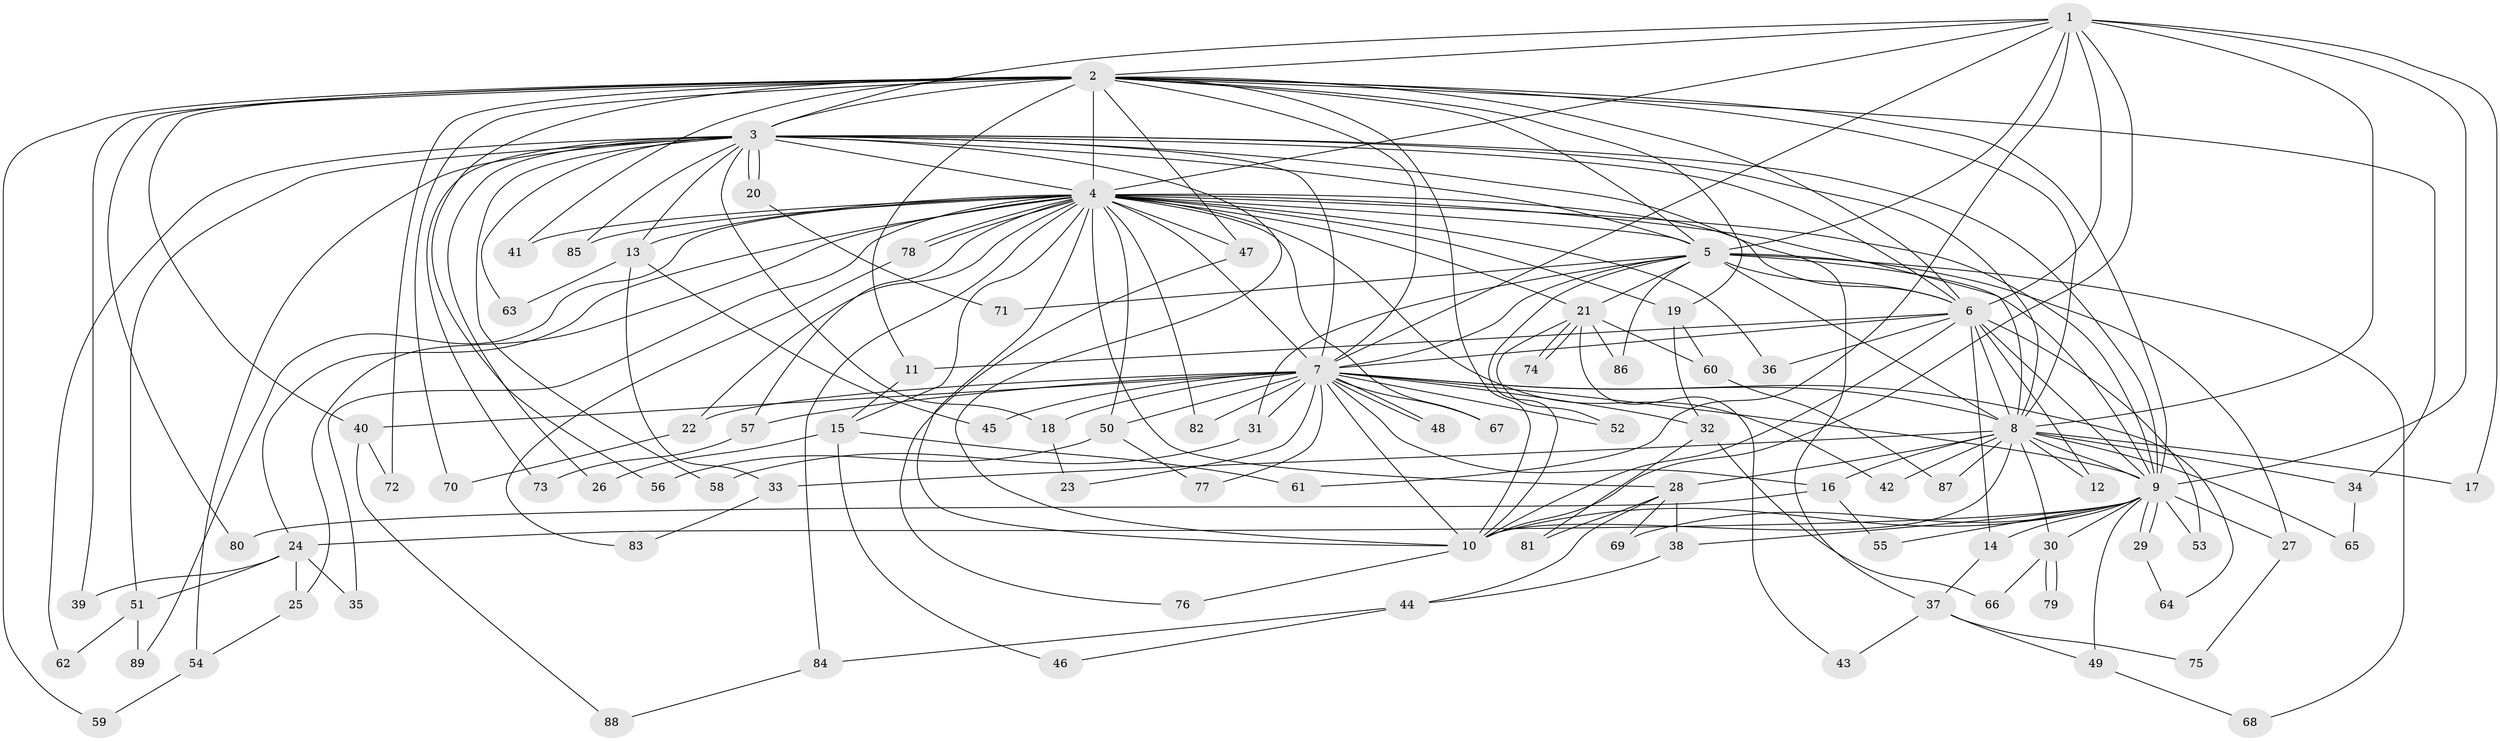 // Generated by graph-tools (version 1.1) at 2025/44/03/09/25 04:44:15]
// undirected, 89 vertices, 203 edges
graph export_dot {
graph [start="1"]
  node [color=gray90,style=filled];
  1;
  2;
  3;
  4;
  5;
  6;
  7;
  8;
  9;
  10;
  11;
  12;
  13;
  14;
  15;
  16;
  17;
  18;
  19;
  20;
  21;
  22;
  23;
  24;
  25;
  26;
  27;
  28;
  29;
  30;
  31;
  32;
  33;
  34;
  35;
  36;
  37;
  38;
  39;
  40;
  41;
  42;
  43;
  44;
  45;
  46;
  47;
  48;
  49;
  50;
  51;
  52;
  53;
  54;
  55;
  56;
  57;
  58;
  59;
  60;
  61;
  62;
  63;
  64;
  65;
  66;
  67;
  68;
  69;
  70;
  71;
  72;
  73;
  74;
  75;
  76;
  77;
  78;
  79;
  80;
  81;
  82;
  83;
  84;
  85;
  86;
  87;
  88;
  89;
  1 -- 2;
  1 -- 3;
  1 -- 4;
  1 -- 5;
  1 -- 6;
  1 -- 7;
  1 -- 8;
  1 -- 9;
  1 -- 10;
  1 -- 17;
  1 -- 61;
  2 -- 3;
  2 -- 4;
  2 -- 5;
  2 -- 6;
  2 -- 7;
  2 -- 8;
  2 -- 9;
  2 -- 10;
  2 -- 11;
  2 -- 19;
  2 -- 34;
  2 -- 39;
  2 -- 40;
  2 -- 41;
  2 -- 47;
  2 -- 56;
  2 -- 59;
  2 -- 70;
  2 -- 72;
  2 -- 80;
  3 -- 4;
  3 -- 5;
  3 -- 6;
  3 -- 7;
  3 -- 8;
  3 -- 9;
  3 -- 10;
  3 -- 13;
  3 -- 18;
  3 -- 20;
  3 -- 20;
  3 -- 26;
  3 -- 37;
  3 -- 51;
  3 -- 54;
  3 -- 58;
  3 -- 62;
  3 -- 63;
  3 -- 73;
  3 -- 85;
  4 -- 5;
  4 -- 6;
  4 -- 7;
  4 -- 8;
  4 -- 9;
  4 -- 10;
  4 -- 13;
  4 -- 15;
  4 -- 19;
  4 -- 21;
  4 -- 22;
  4 -- 24;
  4 -- 25;
  4 -- 28;
  4 -- 35;
  4 -- 36;
  4 -- 41;
  4 -- 42;
  4 -- 47;
  4 -- 50;
  4 -- 57;
  4 -- 67;
  4 -- 78;
  4 -- 78;
  4 -- 82;
  4 -- 84;
  4 -- 85;
  4 -- 89;
  5 -- 6;
  5 -- 7;
  5 -- 8;
  5 -- 9;
  5 -- 10;
  5 -- 21;
  5 -- 27;
  5 -- 31;
  5 -- 68;
  5 -- 71;
  5 -- 86;
  6 -- 7;
  6 -- 8;
  6 -- 9;
  6 -- 10;
  6 -- 11;
  6 -- 12;
  6 -- 14;
  6 -- 36;
  6 -- 53;
  7 -- 8;
  7 -- 9;
  7 -- 10;
  7 -- 16;
  7 -- 18;
  7 -- 22;
  7 -- 23;
  7 -- 31;
  7 -- 32;
  7 -- 40;
  7 -- 45;
  7 -- 48;
  7 -- 48;
  7 -- 50;
  7 -- 52;
  7 -- 57;
  7 -- 64;
  7 -- 67;
  7 -- 77;
  7 -- 82;
  8 -- 9;
  8 -- 10;
  8 -- 12;
  8 -- 16;
  8 -- 17;
  8 -- 28;
  8 -- 30;
  8 -- 33;
  8 -- 34;
  8 -- 42;
  8 -- 65;
  8 -- 87;
  9 -- 10;
  9 -- 14;
  9 -- 24;
  9 -- 27;
  9 -- 29;
  9 -- 29;
  9 -- 30;
  9 -- 38;
  9 -- 49;
  9 -- 53;
  9 -- 55;
  9 -- 69;
  10 -- 76;
  11 -- 15;
  13 -- 33;
  13 -- 45;
  13 -- 63;
  14 -- 37;
  15 -- 26;
  15 -- 46;
  15 -- 61;
  16 -- 55;
  16 -- 80;
  18 -- 23;
  19 -- 32;
  19 -- 60;
  20 -- 71;
  21 -- 43;
  21 -- 52;
  21 -- 60;
  21 -- 74;
  21 -- 74;
  21 -- 86;
  22 -- 70;
  24 -- 25;
  24 -- 35;
  24 -- 39;
  24 -- 51;
  25 -- 54;
  27 -- 75;
  28 -- 38;
  28 -- 44;
  28 -- 69;
  28 -- 81;
  29 -- 64;
  30 -- 66;
  30 -- 79;
  30 -- 79;
  31 -- 58;
  32 -- 66;
  32 -- 81;
  33 -- 83;
  34 -- 65;
  37 -- 43;
  37 -- 49;
  37 -- 75;
  38 -- 44;
  40 -- 72;
  40 -- 88;
  44 -- 46;
  44 -- 84;
  47 -- 76;
  49 -- 68;
  50 -- 56;
  50 -- 77;
  51 -- 62;
  51 -- 89;
  54 -- 59;
  57 -- 73;
  60 -- 87;
  78 -- 83;
  84 -- 88;
}
